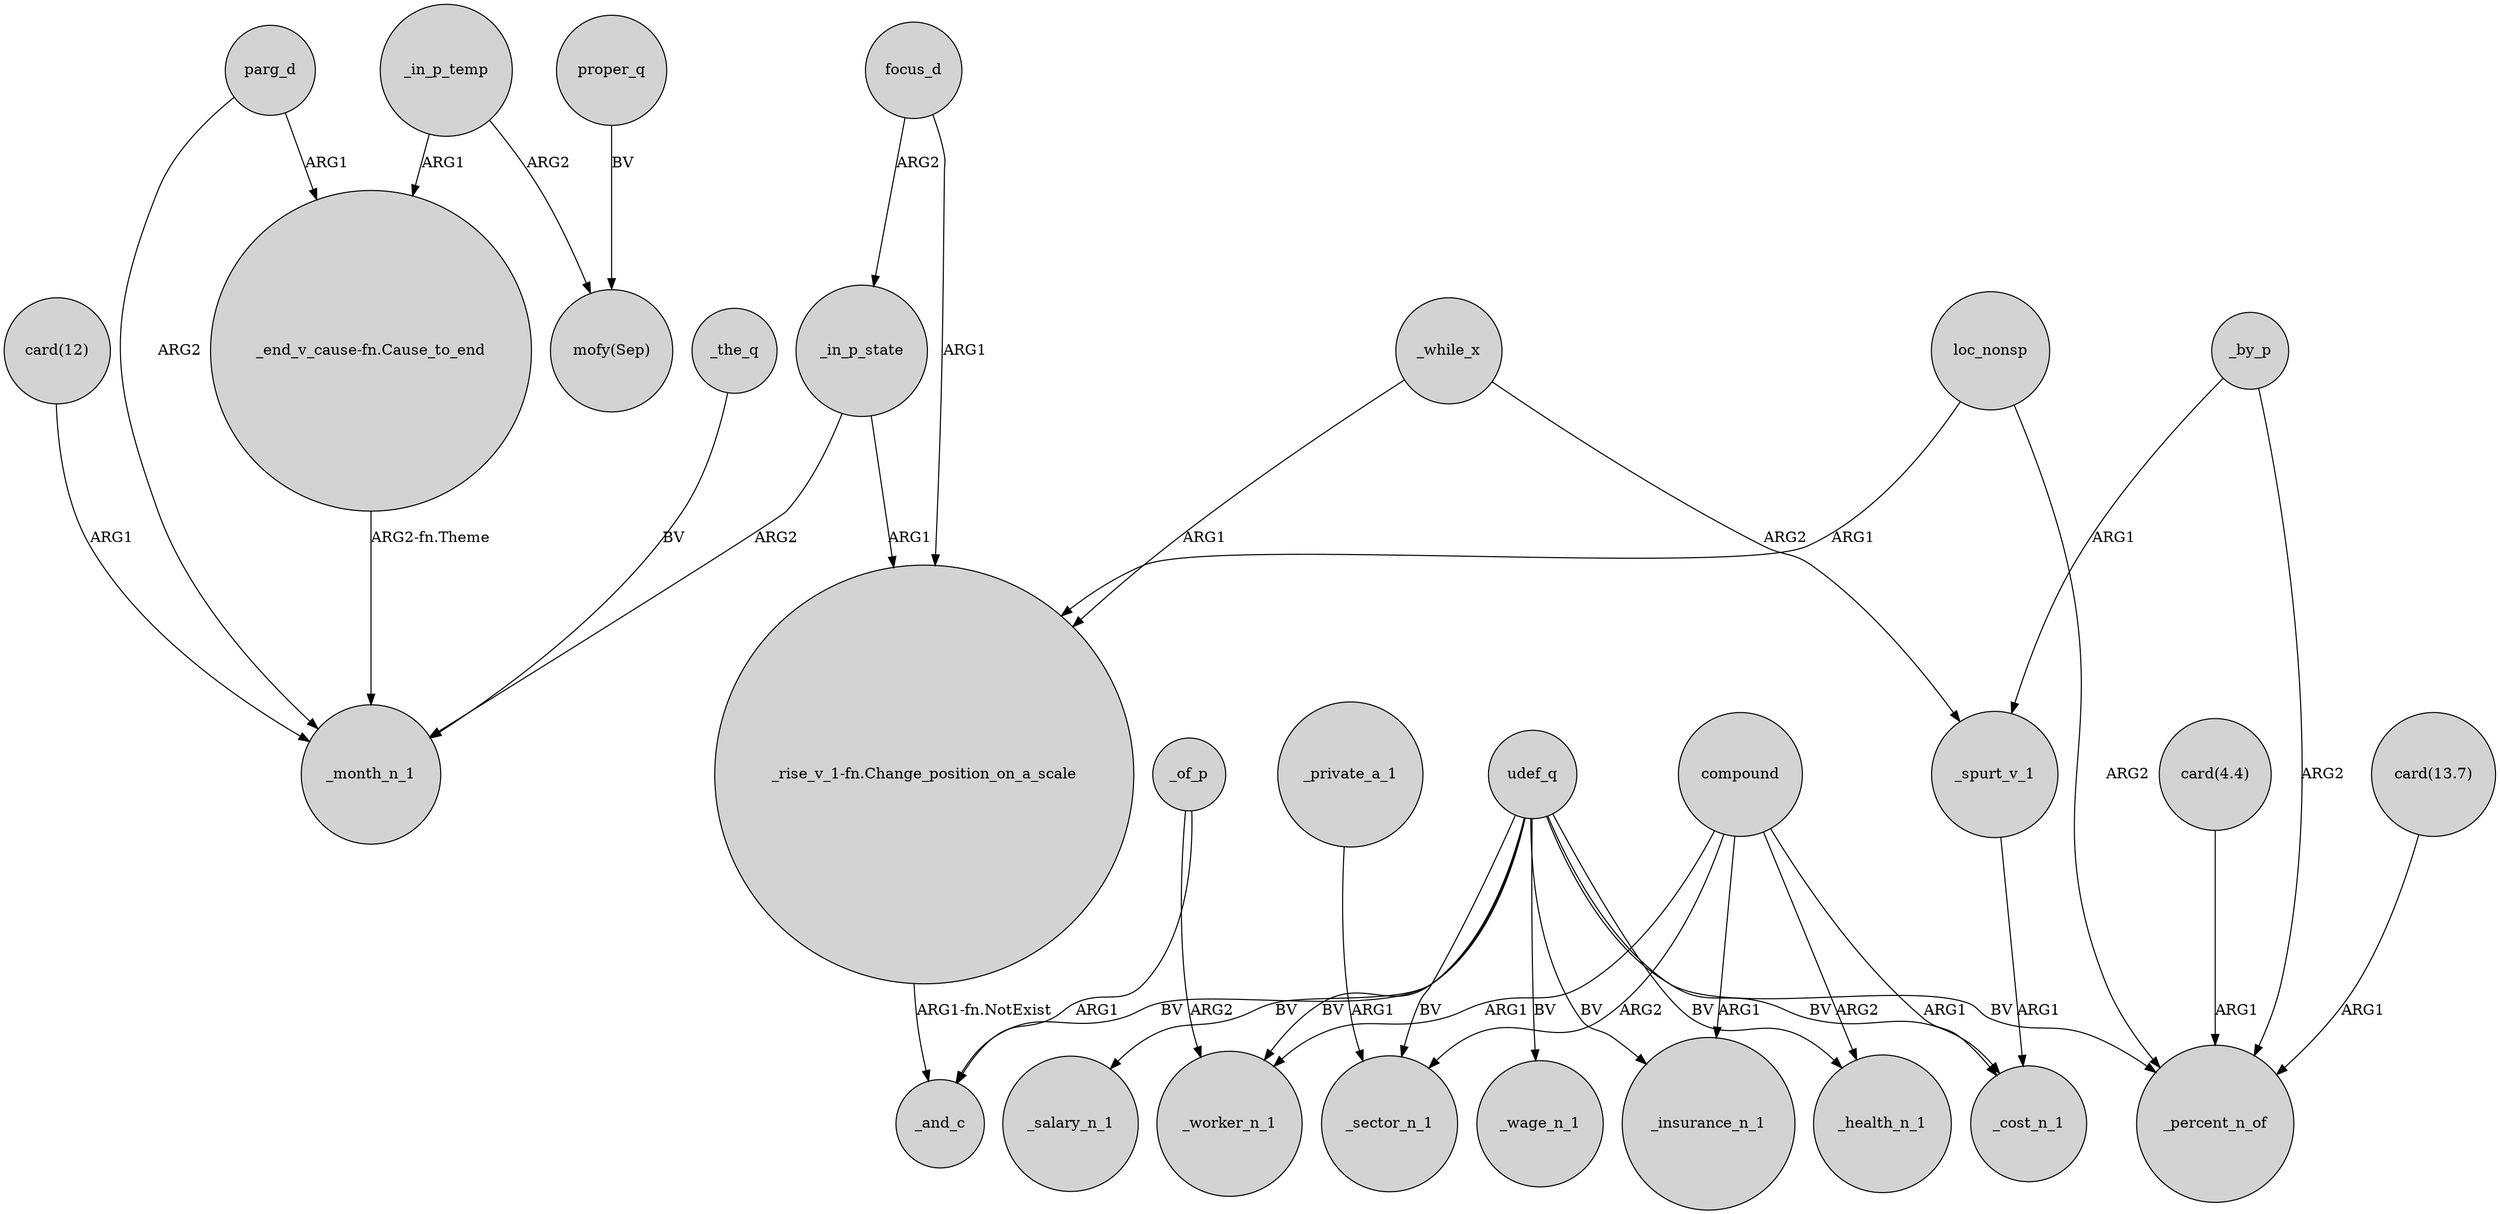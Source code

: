 digraph {
	node [shape=circle style=filled]
	parg_d -> _month_n_1 [label=ARG2]
	compound -> _insurance_n_1 [label=ARG1]
	_by_p -> _spurt_v_1 [label=ARG1]
	udef_q -> _wage_n_1 [label=BV]
	"card(4.4)" -> _percent_n_of [label=ARG1]
	udef_q -> _insurance_n_1 [label=BV]
	udef_q -> _worker_n_1 [label=BV]
	focus_d -> _in_p_state [label=ARG2]
	"card(13.7)" -> _percent_n_of [label=ARG1]
	proper_q -> "mofy(Sep)" [label=BV]
	"_rise_v_1-fn.Change_position_on_a_scale" -> _and_c [label="ARG1-fn.NotExist"]
	udef_q -> _cost_n_1 [label=BV]
	"_end_v_cause-fn.Cause_to_end" -> _month_n_1 [label="ARG2-fn.Theme"]
	udef_q -> _sector_n_1 [label=BV]
	_by_p -> _percent_n_of [label=ARG2]
	_spurt_v_1 -> _cost_n_1 [label=ARG1]
	_while_x -> "_rise_v_1-fn.Change_position_on_a_scale" [label=ARG1]
	_the_q -> _month_n_1 [label=BV]
	compound -> _health_n_1 [label=ARG2]
	loc_nonsp -> _percent_n_of [label=ARG2]
	loc_nonsp -> "_rise_v_1-fn.Change_position_on_a_scale" [label=ARG1]
	parg_d -> "_end_v_cause-fn.Cause_to_end" [label=ARG1]
	udef_q -> _health_n_1 [label=BV]
	focus_d -> "_rise_v_1-fn.Change_position_on_a_scale" [label=ARG1]
	"card(12)" -> _month_n_1 [label=ARG1]
	compound -> _sector_n_1 [label=ARG2]
	compound -> _cost_n_1 [label=ARG1]
	_of_p -> _and_c [label=ARG1]
	_private_a_1 -> _sector_n_1 [label=ARG1]
	_in_p_temp -> "_end_v_cause-fn.Cause_to_end" [label=ARG1]
	_in_p_state -> "_rise_v_1-fn.Change_position_on_a_scale" [label=ARG1]
	compound -> _worker_n_1 [label=ARG1]
	udef_q -> _percent_n_of [label=BV]
	_while_x -> _spurt_v_1 [label=ARG2]
	udef_q -> _and_c [label=BV]
	udef_q -> _salary_n_1 [label=BV]
	_of_p -> _worker_n_1 [label=ARG2]
	_in_p_temp -> "mofy(Sep)" [label=ARG2]
	_in_p_state -> _month_n_1 [label=ARG2]
}
